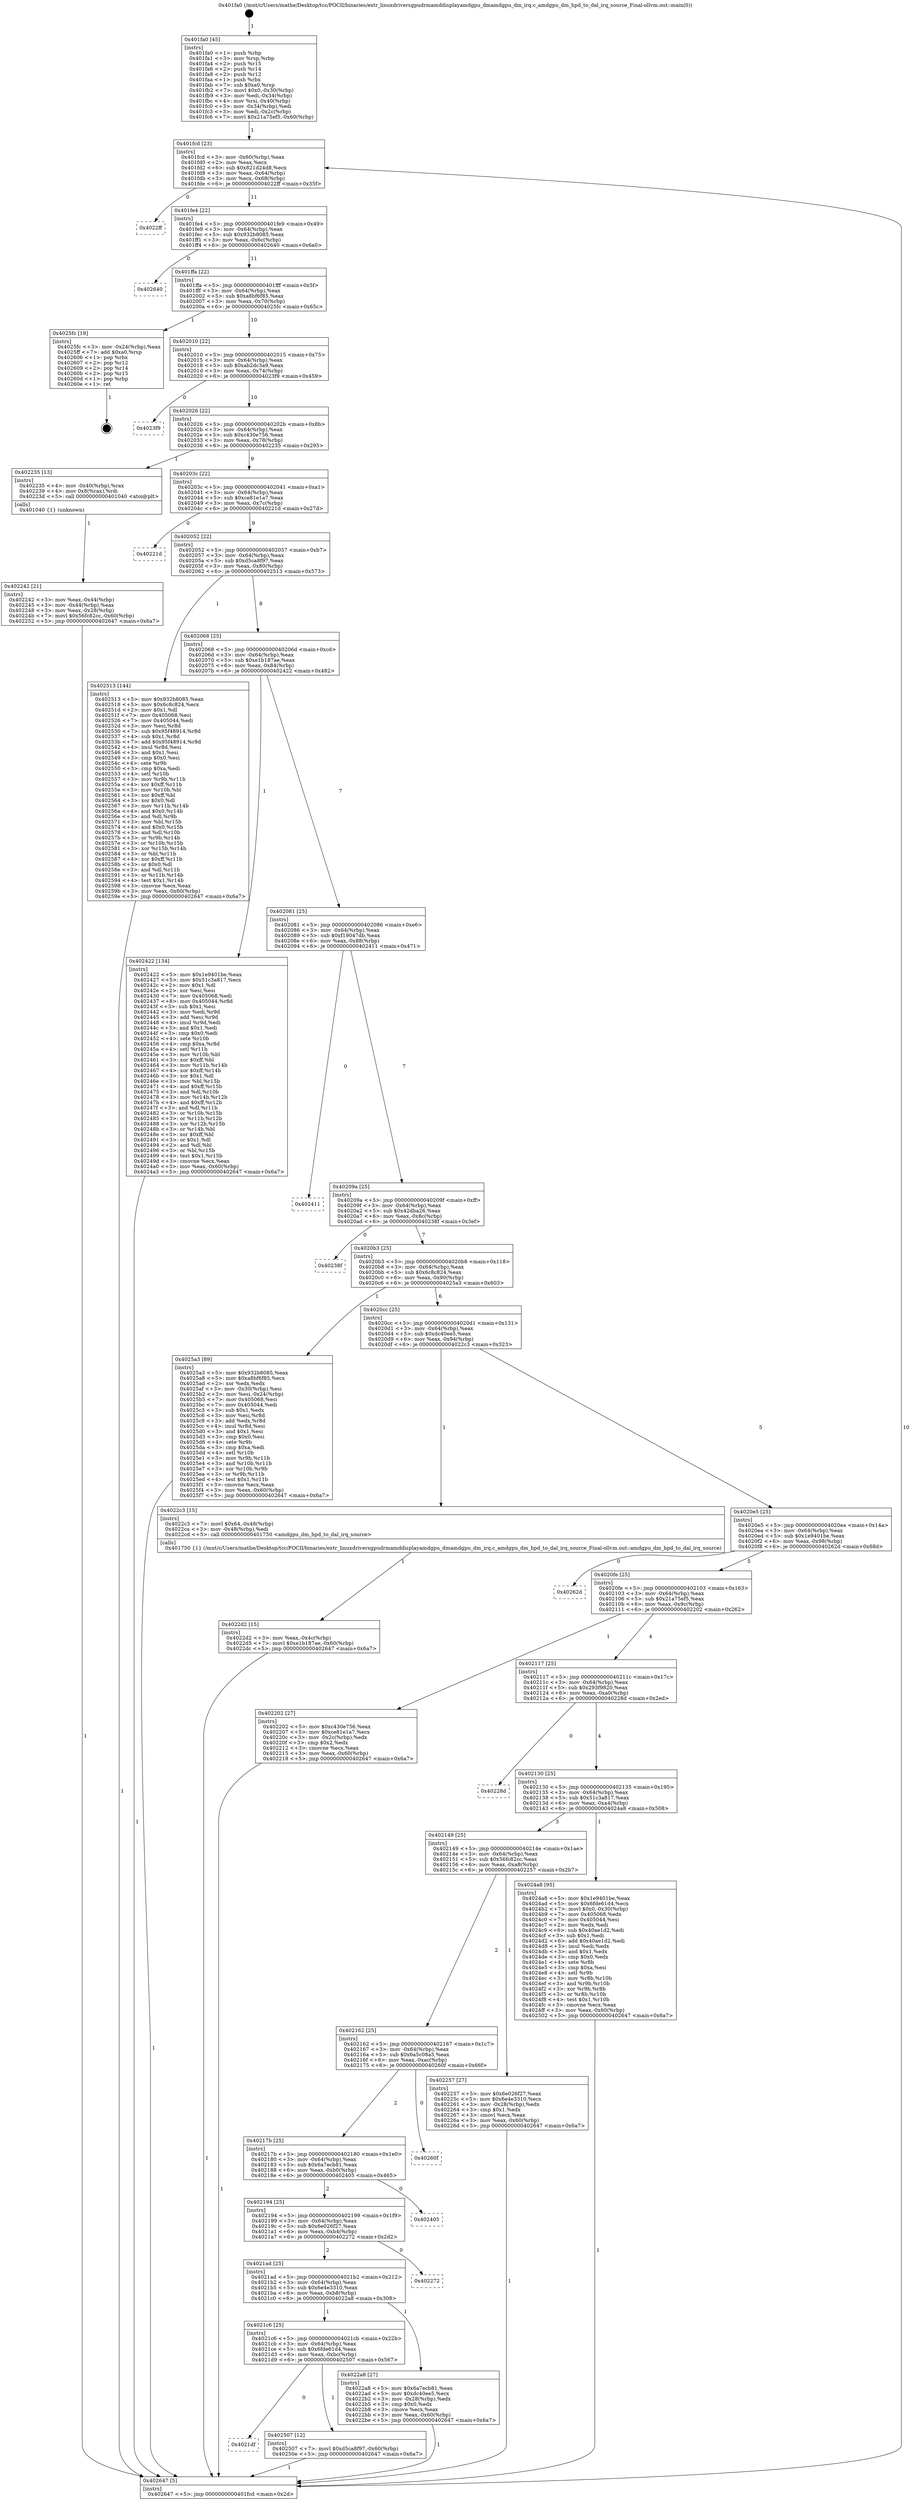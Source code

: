 digraph "0x401fa0" {
  label = "0x401fa0 (/mnt/c/Users/mathe/Desktop/tcc/POCII/binaries/extr_linuxdriversgpudrmamddisplayamdgpu_dmamdgpu_dm_irq.c_amdgpu_dm_hpd_to_dal_irq_source_Final-ollvm.out::main(0))"
  labelloc = "t"
  node[shape=record]

  Entry [label="",width=0.3,height=0.3,shape=circle,fillcolor=black,style=filled]
  "0x401fcd" [label="{
     0x401fcd [23]\l
     | [instrs]\l
     &nbsp;&nbsp;0x401fcd \<+3\>: mov -0x60(%rbp),%eax\l
     &nbsp;&nbsp;0x401fd0 \<+2\>: mov %eax,%ecx\l
     &nbsp;&nbsp;0x401fd2 \<+6\>: sub $0x821d24d8,%ecx\l
     &nbsp;&nbsp;0x401fd8 \<+3\>: mov %eax,-0x64(%rbp)\l
     &nbsp;&nbsp;0x401fdb \<+3\>: mov %ecx,-0x68(%rbp)\l
     &nbsp;&nbsp;0x401fde \<+6\>: je 00000000004022ff \<main+0x35f\>\l
  }"]
  "0x4022ff" [label="{
     0x4022ff\l
  }", style=dashed]
  "0x401fe4" [label="{
     0x401fe4 [22]\l
     | [instrs]\l
     &nbsp;&nbsp;0x401fe4 \<+5\>: jmp 0000000000401fe9 \<main+0x49\>\l
     &nbsp;&nbsp;0x401fe9 \<+3\>: mov -0x64(%rbp),%eax\l
     &nbsp;&nbsp;0x401fec \<+5\>: sub $0x932b8085,%eax\l
     &nbsp;&nbsp;0x401ff1 \<+3\>: mov %eax,-0x6c(%rbp)\l
     &nbsp;&nbsp;0x401ff4 \<+6\>: je 0000000000402640 \<main+0x6a0\>\l
  }"]
  Exit [label="",width=0.3,height=0.3,shape=circle,fillcolor=black,style=filled,peripheries=2]
  "0x402640" [label="{
     0x402640\l
  }", style=dashed]
  "0x401ffa" [label="{
     0x401ffa [22]\l
     | [instrs]\l
     &nbsp;&nbsp;0x401ffa \<+5\>: jmp 0000000000401fff \<main+0x5f\>\l
     &nbsp;&nbsp;0x401fff \<+3\>: mov -0x64(%rbp),%eax\l
     &nbsp;&nbsp;0x402002 \<+5\>: sub $0xa8bf6f85,%eax\l
     &nbsp;&nbsp;0x402007 \<+3\>: mov %eax,-0x70(%rbp)\l
     &nbsp;&nbsp;0x40200a \<+6\>: je 00000000004025fc \<main+0x65c\>\l
  }"]
  "0x4021df" [label="{
     0x4021df\l
  }", style=dashed]
  "0x4025fc" [label="{
     0x4025fc [19]\l
     | [instrs]\l
     &nbsp;&nbsp;0x4025fc \<+3\>: mov -0x24(%rbp),%eax\l
     &nbsp;&nbsp;0x4025ff \<+7\>: add $0xa0,%rsp\l
     &nbsp;&nbsp;0x402606 \<+1\>: pop %rbx\l
     &nbsp;&nbsp;0x402607 \<+2\>: pop %r12\l
     &nbsp;&nbsp;0x402609 \<+2\>: pop %r14\l
     &nbsp;&nbsp;0x40260b \<+2\>: pop %r15\l
     &nbsp;&nbsp;0x40260d \<+1\>: pop %rbp\l
     &nbsp;&nbsp;0x40260e \<+1\>: ret\l
  }"]
  "0x402010" [label="{
     0x402010 [22]\l
     | [instrs]\l
     &nbsp;&nbsp;0x402010 \<+5\>: jmp 0000000000402015 \<main+0x75\>\l
     &nbsp;&nbsp;0x402015 \<+3\>: mov -0x64(%rbp),%eax\l
     &nbsp;&nbsp;0x402018 \<+5\>: sub $0xab2dc3a9,%eax\l
     &nbsp;&nbsp;0x40201d \<+3\>: mov %eax,-0x74(%rbp)\l
     &nbsp;&nbsp;0x402020 \<+6\>: je 00000000004023f9 \<main+0x459\>\l
  }"]
  "0x402507" [label="{
     0x402507 [12]\l
     | [instrs]\l
     &nbsp;&nbsp;0x402507 \<+7\>: movl $0xd5ca8f97,-0x60(%rbp)\l
     &nbsp;&nbsp;0x40250e \<+5\>: jmp 0000000000402647 \<main+0x6a7\>\l
  }"]
  "0x4023f9" [label="{
     0x4023f9\l
  }", style=dashed]
  "0x402026" [label="{
     0x402026 [22]\l
     | [instrs]\l
     &nbsp;&nbsp;0x402026 \<+5\>: jmp 000000000040202b \<main+0x8b\>\l
     &nbsp;&nbsp;0x40202b \<+3\>: mov -0x64(%rbp),%eax\l
     &nbsp;&nbsp;0x40202e \<+5\>: sub $0xc430e756,%eax\l
     &nbsp;&nbsp;0x402033 \<+3\>: mov %eax,-0x78(%rbp)\l
     &nbsp;&nbsp;0x402036 \<+6\>: je 0000000000402235 \<main+0x295\>\l
  }"]
  "0x4022d2" [label="{
     0x4022d2 [15]\l
     | [instrs]\l
     &nbsp;&nbsp;0x4022d2 \<+3\>: mov %eax,-0x4c(%rbp)\l
     &nbsp;&nbsp;0x4022d5 \<+7\>: movl $0xe1b187ae,-0x60(%rbp)\l
     &nbsp;&nbsp;0x4022dc \<+5\>: jmp 0000000000402647 \<main+0x6a7\>\l
  }"]
  "0x402235" [label="{
     0x402235 [13]\l
     | [instrs]\l
     &nbsp;&nbsp;0x402235 \<+4\>: mov -0x40(%rbp),%rax\l
     &nbsp;&nbsp;0x402239 \<+4\>: mov 0x8(%rax),%rdi\l
     &nbsp;&nbsp;0x40223d \<+5\>: call 0000000000401040 \<atoi@plt\>\l
     | [calls]\l
     &nbsp;&nbsp;0x401040 \{1\} (unknown)\l
  }"]
  "0x40203c" [label="{
     0x40203c [22]\l
     | [instrs]\l
     &nbsp;&nbsp;0x40203c \<+5\>: jmp 0000000000402041 \<main+0xa1\>\l
     &nbsp;&nbsp;0x402041 \<+3\>: mov -0x64(%rbp),%eax\l
     &nbsp;&nbsp;0x402044 \<+5\>: sub $0xce81e1a7,%eax\l
     &nbsp;&nbsp;0x402049 \<+3\>: mov %eax,-0x7c(%rbp)\l
     &nbsp;&nbsp;0x40204c \<+6\>: je 000000000040221d \<main+0x27d\>\l
  }"]
  "0x4021c6" [label="{
     0x4021c6 [25]\l
     | [instrs]\l
     &nbsp;&nbsp;0x4021c6 \<+5\>: jmp 00000000004021cb \<main+0x22b\>\l
     &nbsp;&nbsp;0x4021cb \<+3\>: mov -0x64(%rbp),%eax\l
     &nbsp;&nbsp;0x4021ce \<+5\>: sub $0x6fde61d4,%eax\l
     &nbsp;&nbsp;0x4021d3 \<+6\>: mov %eax,-0xbc(%rbp)\l
     &nbsp;&nbsp;0x4021d9 \<+6\>: je 0000000000402507 \<main+0x567\>\l
  }"]
  "0x40221d" [label="{
     0x40221d\l
  }", style=dashed]
  "0x402052" [label="{
     0x402052 [22]\l
     | [instrs]\l
     &nbsp;&nbsp;0x402052 \<+5\>: jmp 0000000000402057 \<main+0xb7\>\l
     &nbsp;&nbsp;0x402057 \<+3\>: mov -0x64(%rbp),%eax\l
     &nbsp;&nbsp;0x40205a \<+5\>: sub $0xd5ca8f97,%eax\l
     &nbsp;&nbsp;0x40205f \<+3\>: mov %eax,-0x80(%rbp)\l
     &nbsp;&nbsp;0x402062 \<+6\>: je 0000000000402513 \<main+0x573\>\l
  }"]
  "0x4022a8" [label="{
     0x4022a8 [27]\l
     | [instrs]\l
     &nbsp;&nbsp;0x4022a8 \<+5\>: mov $0x6a7ecb81,%eax\l
     &nbsp;&nbsp;0x4022ad \<+5\>: mov $0xdc40ee5,%ecx\l
     &nbsp;&nbsp;0x4022b2 \<+3\>: mov -0x28(%rbp),%edx\l
     &nbsp;&nbsp;0x4022b5 \<+3\>: cmp $0x0,%edx\l
     &nbsp;&nbsp;0x4022b8 \<+3\>: cmove %ecx,%eax\l
     &nbsp;&nbsp;0x4022bb \<+3\>: mov %eax,-0x60(%rbp)\l
     &nbsp;&nbsp;0x4022be \<+5\>: jmp 0000000000402647 \<main+0x6a7\>\l
  }"]
  "0x402513" [label="{
     0x402513 [144]\l
     | [instrs]\l
     &nbsp;&nbsp;0x402513 \<+5\>: mov $0x932b8085,%eax\l
     &nbsp;&nbsp;0x402518 \<+5\>: mov $0x6c8c824,%ecx\l
     &nbsp;&nbsp;0x40251d \<+2\>: mov $0x1,%dl\l
     &nbsp;&nbsp;0x40251f \<+7\>: mov 0x405068,%esi\l
     &nbsp;&nbsp;0x402526 \<+7\>: mov 0x405044,%edi\l
     &nbsp;&nbsp;0x40252d \<+3\>: mov %esi,%r8d\l
     &nbsp;&nbsp;0x402530 \<+7\>: sub $0x95f48914,%r8d\l
     &nbsp;&nbsp;0x402537 \<+4\>: sub $0x1,%r8d\l
     &nbsp;&nbsp;0x40253b \<+7\>: add $0x95f48914,%r8d\l
     &nbsp;&nbsp;0x402542 \<+4\>: imul %r8d,%esi\l
     &nbsp;&nbsp;0x402546 \<+3\>: and $0x1,%esi\l
     &nbsp;&nbsp;0x402549 \<+3\>: cmp $0x0,%esi\l
     &nbsp;&nbsp;0x40254c \<+4\>: sete %r9b\l
     &nbsp;&nbsp;0x402550 \<+3\>: cmp $0xa,%edi\l
     &nbsp;&nbsp;0x402553 \<+4\>: setl %r10b\l
     &nbsp;&nbsp;0x402557 \<+3\>: mov %r9b,%r11b\l
     &nbsp;&nbsp;0x40255a \<+4\>: xor $0xff,%r11b\l
     &nbsp;&nbsp;0x40255e \<+3\>: mov %r10b,%bl\l
     &nbsp;&nbsp;0x402561 \<+3\>: xor $0xff,%bl\l
     &nbsp;&nbsp;0x402564 \<+3\>: xor $0x0,%dl\l
     &nbsp;&nbsp;0x402567 \<+3\>: mov %r11b,%r14b\l
     &nbsp;&nbsp;0x40256a \<+4\>: and $0x0,%r14b\l
     &nbsp;&nbsp;0x40256e \<+3\>: and %dl,%r9b\l
     &nbsp;&nbsp;0x402571 \<+3\>: mov %bl,%r15b\l
     &nbsp;&nbsp;0x402574 \<+4\>: and $0x0,%r15b\l
     &nbsp;&nbsp;0x402578 \<+3\>: and %dl,%r10b\l
     &nbsp;&nbsp;0x40257b \<+3\>: or %r9b,%r14b\l
     &nbsp;&nbsp;0x40257e \<+3\>: or %r10b,%r15b\l
     &nbsp;&nbsp;0x402581 \<+3\>: xor %r15b,%r14b\l
     &nbsp;&nbsp;0x402584 \<+3\>: or %bl,%r11b\l
     &nbsp;&nbsp;0x402587 \<+4\>: xor $0xff,%r11b\l
     &nbsp;&nbsp;0x40258b \<+3\>: or $0x0,%dl\l
     &nbsp;&nbsp;0x40258e \<+3\>: and %dl,%r11b\l
     &nbsp;&nbsp;0x402591 \<+3\>: or %r11b,%r14b\l
     &nbsp;&nbsp;0x402594 \<+4\>: test $0x1,%r14b\l
     &nbsp;&nbsp;0x402598 \<+3\>: cmovne %ecx,%eax\l
     &nbsp;&nbsp;0x40259b \<+3\>: mov %eax,-0x60(%rbp)\l
     &nbsp;&nbsp;0x40259e \<+5\>: jmp 0000000000402647 \<main+0x6a7\>\l
  }"]
  "0x402068" [label="{
     0x402068 [25]\l
     | [instrs]\l
     &nbsp;&nbsp;0x402068 \<+5\>: jmp 000000000040206d \<main+0xcd\>\l
     &nbsp;&nbsp;0x40206d \<+3\>: mov -0x64(%rbp),%eax\l
     &nbsp;&nbsp;0x402070 \<+5\>: sub $0xe1b187ae,%eax\l
     &nbsp;&nbsp;0x402075 \<+6\>: mov %eax,-0x84(%rbp)\l
     &nbsp;&nbsp;0x40207b \<+6\>: je 0000000000402422 \<main+0x482\>\l
  }"]
  "0x4021ad" [label="{
     0x4021ad [25]\l
     | [instrs]\l
     &nbsp;&nbsp;0x4021ad \<+5\>: jmp 00000000004021b2 \<main+0x212\>\l
     &nbsp;&nbsp;0x4021b2 \<+3\>: mov -0x64(%rbp),%eax\l
     &nbsp;&nbsp;0x4021b5 \<+5\>: sub $0x6e4e3310,%eax\l
     &nbsp;&nbsp;0x4021ba \<+6\>: mov %eax,-0xb8(%rbp)\l
     &nbsp;&nbsp;0x4021c0 \<+6\>: je 00000000004022a8 \<main+0x308\>\l
  }"]
  "0x402422" [label="{
     0x402422 [134]\l
     | [instrs]\l
     &nbsp;&nbsp;0x402422 \<+5\>: mov $0x1e9401be,%eax\l
     &nbsp;&nbsp;0x402427 \<+5\>: mov $0x51c3a817,%ecx\l
     &nbsp;&nbsp;0x40242c \<+2\>: mov $0x1,%dl\l
     &nbsp;&nbsp;0x40242e \<+2\>: xor %esi,%esi\l
     &nbsp;&nbsp;0x402430 \<+7\>: mov 0x405068,%edi\l
     &nbsp;&nbsp;0x402437 \<+8\>: mov 0x405044,%r8d\l
     &nbsp;&nbsp;0x40243f \<+3\>: sub $0x1,%esi\l
     &nbsp;&nbsp;0x402442 \<+3\>: mov %edi,%r9d\l
     &nbsp;&nbsp;0x402445 \<+3\>: add %esi,%r9d\l
     &nbsp;&nbsp;0x402448 \<+4\>: imul %r9d,%edi\l
     &nbsp;&nbsp;0x40244c \<+3\>: and $0x1,%edi\l
     &nbsp;&nbsp;0x40244f \<+3\>: cmp $0x0,%edi\l
     &nbsp;&nbsp;0x402452 \<+4\>: sete %r10b\l
     &nbsp;&nbsp;0x402456 \<+4\>: cmp $0xa,%r8d\l
     &nbsp;&nbsp;0x40245a \<+4\>: setl %r11b\l
     &nbsp;&nbsp;0x40245e \<+3\>: mov %r10b,%bl\l
     &nbsp;&nbsp;0x402461 \<+3\>: xor $0xff,%bl\l
     &nbsp;&nbsp;0x402464 \<+3\>: mov %r11b,%r14b\l
     &nbsp;&nbsp;0x402467 \<+4\>: xor $0xff,%r14b\l
     &nbsp;&nbsp;0x40246b \<+3\>: xor $0x1,%dl\l
     &nbsp;&nbsp;0x40246e \<+3\>: mov %bl,%r15b\l
     &nbsp;&nbsp;0x402471 \<+4\>: and $0xff,%r15b\l
     &nbsp;&nbsp;0x402475 \<+3\>: and %dl,%r10b\l
     &nbsp;&nbsp;0x402478 \<+3\>: mov %r14b,%r12b\l
     &nbsp;&nbsp;0x40247b \<+4\>: and $0xff,%r12b\l
     &nbsp;&nbsp;0x40247f \<+3\>: and %dl,%r11b\l
     &nbsp;&nbsp;0x402482 \<+3\>: or %r10b,%r15b\l
     &nbsp;&nbsp;0x402485 \<+3\>: or %r11b,%r12b\l
     &nbsp;&nbsp;0x402488 \<+3\>: xor %r12b,%r15b\l
     &nbsp;&nbsp;0x40248b \<+3\>: or %r14b,%bl\l
     &nbsp;&nbsp;0x40248e \<+3\>: xor $0xff,%bl\l
     &nbsp;&nbsp;0x402491 \<+3\>: or $0x1,%dl\l
     &nbsp;&nbsp;0x402494 \<+2\>: and %dl,%bl\l
     &nbsp;&nbsp;0x402496 \<+3\>: or %bl,%r15b\l
     &nbsp;&nbsp;0x402499 \<+4\>: test $0x1,%r15b\l
     &nbsp;&nbsp;0x40249d \<+3\>: cmovne %ecx,%eax\l
     &nbsp;&nbsp;0x4024a0 \<+3\>: mov %eax,-0x60(%rbp)\l
     &nbsp;&nbsp;0x4024a3 \<+5\>: jmp 0000000000402647 \<main+0x6a7\>\l
  }"]
  "0x402081" [label="{
     0x402081 [25]\l
     | [instrs]\l
     &nbsp;&nbsp;0x402081 \<+5\>: jmp 0000000000402086 \<main+0xe6\>\l
     &nbsp;&nbsp;0x402086 \<+3\>: mov -0x64(%rbp),%eax\l
     &nbsp;&nbsp;0x402089 \<+5\>: sub $0xf19047db,%eax\l
     &nbsp;&nbsp;0x40208e \<+6\>: mov %eax,-0x88(%rbp)\l
     &nbsp;&nbsp;0x402094 \<+6\>: je 0000000000402411 \<main+0x471\>\l
  }"]
  "0x402272" [label="{
     0x402272\l
  }", style=dashed]
  "0x402411" [label="{
     0x402411\l
  }", style=dashed]
  "0x40209a" [label="{
     0x40209a [25]\l
     | [instrs]\l
     &nbsp;&nbsp;0x40209a \<+5\>: jmp 000000000040209f \<main+0xff\>\l
     &nbsp;&nbsp;0x40209f \<+3\>: mov -0x64(%rbp),%eax\l
     &nbsp;&nbsp;0x4020a2 \<+5\>: sub $0x42dba26,%eax\l
     &nbsp;&nbsp;0x4020a7 \<+6\>: mov %eax,-0x8c(%rbp)\l
     &nbsp;&nbsp;0x4020ad \<+6\>: je 000000000040238f \<main+0x3ef\>\l
  }"]
  "0x402194" [label="{
     0x402194 [25]\l
     | [instrs]\l
     &nbsp;&nbsp;0x402194 \<+5\>: jmp 0000000000402199 \<main+0x1f9\>\l
     &nbsp;&nbsp;0x402199 \<+3\>: mov -0x64(%rbp),%eax\l
     &nbsp;&nbsp;0x40219c \<+5\>: sub $0x6e026f27,%eax\l
     &nbsp;&nbsp;0x4021a1 \<+6\>: mov %eax,-0xb4(%rbp)\l
     &nbsp;&nbsp;0x4021a7 \<+6\>: je 0000000000402272 \<main+0x2d2\>\l
  }"]
  "0x40238f" [label="{
     0x40238f\l
  }", style=dashed]
  "0x4020b3" [label="{
     0x4020b3 [25]\l
     | [instrs]\l
     &nbsp;&nbsp;0x4020b3 \<+5\>: jmp 00000000004020b8 \<main+0x118\>\l
     &nbsp;&nbsp;0x4020b8 \<+3\>: mov -0x64(%rbp),%eax\l
     &nbsp;&nbsp;0x4020bb \<+5\>: sub $0x6c8c824,%eax\l
     &nbsp;&nbsp;0x4020c0 \<+6\>: mov %eax,-0x90(%rbp)\l
     &nbsp;&nbsp;0x4020c6 \<+6\>: je 00000000004025a3 \<main+0x603\>\l
  }"]
  "0x402405" [label="{
     0x402405\l
  }", style=dashed]
  "0x4025a3" [label="{
     0x4025a3 [89]\l
     | [instrs]\l
     &nbsp;&nbsp;0x4025a3 \<+5\>: mov $0x932b8085,%eax\l
     &nbsp;&nbsp;0x4025a8 \<+5\>: mov $0xa8bf6f85,%ecx\l
     &nbsp;&nbsp;0x4025ad \<+2\>: xor %edx,%edx\l
     &nbsp;&nbsp;0x4025af \<+3\>: mov -0x30(%rbp),%esi\l
     &nbsp;&nbsp;0x4025b2 \<+3\>: mov %esi,-0x24(%rbp)\l
     &nbsp;&nbsp;0x4025b5 \<+7\>: mov 0x405068,%esi\l
     &nbsp;&nbsp;0x4025bc \<+7\>: mov 0x405044,%edi\l
     &nbsp;&nbsp;0x4025c3 \<+3\>: sub $0x1,%edx\l
     &nbsp;&nbsp;0x4025c6 \<+3\>: mov %esi,%r8d\l
     &nbsp;&nbsp;0x4025c9 \<+3\>: add %edx,%r8d\l
     &nbsp;&nbsp;0x4025cc \<+4\>: imul %r8d,%esi\l
     &nbsp;&nbsp;0x4025d0 \<+3\>: and $0x1,%esi\l
     &nbsp;&nbsp;0x4025d3 \<+3\>: cmp $0x0,%esi\l
     &nbsp;&nbsp;0x4025d6 \<+4\>: sete %r9b\l
     &nbsp;&nbsp;0x4025da \<+3\>: cmp $0xa,%edi\l
     &nbsp;&nbsp;0x4025dd \<+4\>: setl %r10b\l
     &nbsp;&nbsp;0x4025e1 \<+3\>: mov %r9b,%r11b\l
     &nbsp;&nbsp;0x4025e4 \<+3\>: and %r10b,%r11b\l
     &nbsp;&nbsp;0x4025e7 \<+3\>: xor %r10b,%r9b\l
     &nbsp;&nbsp;0x4025ea \<+3\>: or %r9b,%r11b\l
     &nbsp;&nbsp;0x4025ed \<+4\>: test $0x1,%r11b\l
     &nbsp;&nbsp;0x4025f1 \<+3\>: cmovne %ecx,%eax\l
     &nbsp;&nbsp;0x4025f4 \<+3\>: mov %eax,-0x60(%rbp)\l
     &nbsp;&nbsp;0x4025f7 \<+5\>: jmp 0000000000402647 \<main+0x6a7\>\l
  }"]
  "0x4020cc" [label="{
     0x4020cc [25]\l
     | [instrs]\l
     &nbsp;&nbsp;0x4020cc \<+5\>: jmp 00000000004020d1 \<main+0x131\>\l
     &nbsp;&nbsp;0x4020d1 \<+3\>: mov -0x64(%rbp),%eax\l
     &nbsp;&nbsp;0x4020d4 \<+5\>: sub $0xdc40ee5,%eax\l
     &nbsp;&nbsp;0x4020d9 \<+6\>: mov %eax,-0x94(%rbp)\l
     &nbsp;&nbsp;0x4020df \<+6\>: je 00000000004022c3 \<main+0x323\>\l
  }"]
  "0x40217b" [label="{
     0x40217b [25]\l
     | [instrs]\l
     &nbsp;&nbsp;0x40217b \<+5\>: jmp 0000000000402180 \<main+0x1e0\>\l
     &nbsp;&nbsp;0x402180 \<+3\>: mov -0x64(%rbp),%eax\l
     &nbsp;&nbsp;0x402183 \<+5\>: sub $0x6a7ecb81,%eax\l
     &nbsp;&nbsp;0x402188 \<+6\>: mov %eax,-0xb0(%rbp)\l
     &nbsp;&nbsp;0x40218e \<+6\>: je 0000000000402405 \<main+0x465\>\l
  }"]
  "0x4022c3" [label="{
     0x4022c3 [15]\l
     | [instrs]\l
     &nbsp;&nbsp;0x4022c3 \<+7\>: movl $0x64,-0x48(%rbp)\l
     &nbsp;&nbsp;0x4022ca \<+3\>: mov -0x48(%rbp),%edi\l
     &nbsp;&nbsp;0x4022cd \<+5\>: call 0000000000401750 \<amdgpu_dm_hpd_to_dal_irq_source\>\l
     | [calls]\l
     &nbsp;&nbsp;0x401750 \{1\} (/mnt/c/Users/mathe/Desktop/tcc/POCII/binaries/extr_linuxdriversgpudrmamddisplayamdgpu_dmamdgpu_dm_irq.c_amdgpu_dm_hpd_to_dal_irq_source_Final-ollvm.out::amdgpu_dm_hpd_to_dal_irq_source)\l
  }"]
  "0x4020e5" [label="{
     0x4020e5 [25]\l
     | [instrs]\l
     &nbsp;&nbsp;0x4020e5 \<+5\>: jmp 00000000004020ea \<main+0x14a\>\l
     &nbsp;&nbsp;0x4020ea \<+3\>: mov -0x64(%rbp),%eax\l
     &nbsp;&nbsp;0x4020ed \<+5\>: sub $0x1e9401be,%eax\l
     &nbsp;&nbsp;0x4020f2 \<+6\>: mov %eax,-0x98(%rbp)\l
     &nbsp;&nbsp;0x4020f8 \<+6\>: je 000000000040262d \<main+0x68d\>\l
  }"]
  "0x40260f" [label="{
     0x40260f\l
  }", style=dashed]
  "0x40262d" [label="{
     0x40262d\l
  }", style=dashed]
  "0x4020fe" [label="{
     0x4020fe [25]\l
     | [instrs]\l
     &nbsp;&nbsp;0x4020fe \<+5\>: jmp 0000000000402103 \<main+0x163\>\l
     &nbsp;&nbsp;0x402103 \<+3\>: mov -0x64(%rbp),%eax\l
     &nbsp;&nbsp;0x402106 \<+5\>: sub $0x21a75ef5,%eax\l
     &nbsp;&nbsp;0x40210b \<+6\>: mov %eax,-0x9c(%rbp)\l
     &nbsp;&nbsp;0x402111 \<+6\>: je 0000000000402202 \<main+0x262\>\l
  }"]
  "0x402162" [label="{
     0x402162 [25]\l
     | [instrs]\l
     &nbsp;&nbsp;0x402162 \<+5\>: jmp 0000000000402167 \<main+0x1c7\>\l
     &nbsp;&nbsp;0x402167 \<+3\>: mov -0x64(%rbp),%eax\l
     &nbsp;&nbsp;0x40216a \<+5\>: sub $0x6a5c08a3,%eax\l
     &nbsp;&nbsp;0x40216f \<+6\>: mov %eax,-0xac(%rbp)\l
     &nbsp;&nbsp;0x402175 \<+6\>: je 000000000040260f \<main+0x66f\>\l
  }"]
  "0x402202" [label="{
     0x402202 [27]\l
     | [instrs]\l
     &nbsp;&nbsp;0x402202 \<+5\>: mov $0xc430e756,%eax\l
     &nbsp;&nbsp;0x402207 \<+5\>: mov $0xce81e1a7,%ecx\l
     &nbsp;&nbsp;0x40220c \<+3\>: mov -0x2c(%rbp),%edx\l
     &nbsp;&nbsp;0x40220f \<+3\>: cmp $0x2,%edx\l
     &nbsp;&nbsp;0x402212 \<+3\>: cmovne %ecx,%eax\l
     &nbsp;&nbsp;0x402215 \<+3\>: mov %eax,-0x60(%rbp)\l
     &nbsp;&nbsp;0x402218 \<+5\>: jmp 0000000000402647 \<main+0x6a7\>\l
  }"]
  "0x402117" [label="{
     0x402117 [25]\l
     | [instrs]\l
     &nbsp;&nbsp;0x402117 \<+5\>: jmp 000000000040211c \<main+0x17c\>\l
     &nbsp;&nbsp;0x40211c \<+3\>: mov -0x64(%rbp),%eax\l
     &nbsp;&nbsp;0x40211f \<+5\>: sub $0x293f9820,%eax\l
     &nbsp;&nbsp;0x402124 \<+6\>: mov %eax,-0xa0(%rbp)\l
     &nbsp;&nbsp;0x40212a \<+6\>: je 000000000040228d \<main+0x2ed\>\l
  }"]
  "0x402647" [label="{
     0x402647 [5]\l
     | [instrs]\l
     &nbsp;&nbsp;0x402647 \<+5\>: jmp 0000000000401fcd \<main+0x2d\>\l
  }"]
  "0x401fa0" [label="{
     0x401fa0 [45]\l
     | [instrs]\l
     &nbsp;&nbsp;0x401fa0 \<+1\>: push %rbp\l
     &nbsp;&nbsp;0x401fa1 \<+3\>: mov %rsp,%rbp\l
     &nbsp;&nbsp;0x401fa4 \<+2\>: push %r15\l
     &nbsp;&nbsp;0x401fa6 \<+2\>: push %r14\l
     &nbsp;&nbsp;0x401fa8 \<+2\>: push %r12\l
     &nbsp;&nbsp;0x401faa \<+1\>: push %rbx\l
     &nbsp;&nbsp;0x401fab \<+7\>: sub $0xa0,%rsp\l
     &nbsp;&nbsp;0x401fb2 \<+7\>: movl $0x0,-0x30(%rbp)\l
     &nbsp;&nbsp;0x401fb9 \<+3\>: mov %edi,-0x34(%rbp)\l
     &nbsp;&nbsp;0x401fbc \<+4\>: mov %rsi,-0x40(%rbp)\l
     &nbsp;&nbsp;0x401fc0 \<+3\>: mov -0x34(%rbp),%edi\l
     &nbsp;&nbsp;0x401fc3 \<+3\>: mov %edi,-0x2c(%rbp)\l
     &nbsp;&nbsp;0x401fc6 \<+7\>: movl $0x21a75ef5,-0x60(%rbp)\l
  }"]
  "0x402242" [label="{
     0x402242 [21]\l
     | [instrs]\l
     &nbsp;&nbsp;0x402242 \<+3\>: mov %eax,-0x44(%rbp)\l
     &nbsp;&nbsp;0x402245 \<+3\>: mov -0x44(%rbp),%eax\l
     &nbsp;&nbsp;0x402248 \<+3\>: mov %eax,-0x28(%rbp)\l
     &nbsp;&nbsp;0x40224b \<+7\>: movl $0x56fc82cc,-0x60(%rbp)\l
     &nbsp;&nbsp;0x402252 \<+5\>: jmp 0000000000402647 \<main+0x6a7\>\l
  }"]
  "0x402257" [label="{
     0x402257 [27]\l
     | [instrs]\l
     &nbsp;&nbsp;0x402257 \<+5\>: mov $0x6e026f27,%eax\l
     &nbsp;&nbsp;0x40225c \<+5\>: mov $0x6e4e3310,%ecx\l
     &nbsp;&nbsp;0x402261 \<+3\>: mov -0x28(%rbp),%edx\l
     &nbsp;&nbsp;0x402264 \<+3\>: cmp $0x1,%edx\l
     &nbsp;&nbsp;0x402267 \<+3\>: cmovl %ecx,%eax\l
     &nbsp;&nbsp;0x40226a \<+3\>: mov %eax,-0x60(%rbp)\l
     &nbsp;&nbsp;0x40226d \<+5\>: jmp 0000000000402647 \<main+0x6a7\>\l
  }"]
  "0x40228d" [label="{
     0x40228d\l
  }", style=dashed]
  "0x402130" [label="{
     0x402130 [25]\l
     | [instrs]\l
     &nbsp;&nbsp;0x402130 \<+5\>: jmp 0000000000402135 \<main+0x195\>\l
     &nbsp;&nbsp;0x402135 \<+3\>: mov -0x64(%rbp),%eax\l
     &nbsp;&nbsp;0x402138 \<+5\>: sub $0x51c3a817,%eax\l
     &nbsp;&nbsp;0x40213d \<+6\>: mov %eax,-0xa4(%rbp)\l
     &nbsp;&nbsp;0x402143 \<+6\>: je 00000000004024a8 \<main+0x508\>\l
  }"]
  "0x402149" [label="{
     0x402149 [25]\l
     | [instrs]\l
     &nbsp;&nbsp;0x402149 \<+5\>: jmp 000000000040214e \<main+0x1ae\>\l
     &nbsp;&nbsp;0x40214e \<+3\>: mov -0x64(%rbp),%eax\l
     &nbsp;&nbsp;0x402151 \<+5\>: sub $0x56fc82cc,%eax\l
     &nbsp;&nbsp;0x402156 \<+6\>: mov %eax,-0xa8(%rbp)\l
     &nbsp;&nbsp;0x40215c \<+6\>: je 0000000000402257 \<main+0x2b7\>\l
  }"]
  "0x4024a8" [label="{
     0x4024a8 [95]\l
     | [instrs]\l
     &nbsp;&nbsp;0x4024a8 \<+5\>: mov $0x1e9401be,%eax\l
     &nbsp;&nbsp;0x4024ad \<+5\>: mov $0x6fde61d4,%ecx\l
     &nbsp;&nbsp;0x4024b2 \<+7\>: movl $0x0,-0x30(%rbp)\l
     &nbsp;&nbsp;0x4024b9 \<+7\>: mov 0x405068,%edx\l
     &nbsp;&nbsp;0x4024c0 \<+7\>: mov 0x405044,%esi\l
     &nbsp;&nbsp;0x4024c7 \<+2\>: mov %edx,%edi\l
     &nbsp;&nbsp;0x4024c9 \<+6\>: sub $0x40ae1d2,%edi\l
     &nbsp;&nbsp;0x4024cf \<+3\>: sub $0x1,%edi\l
     &nbsp;&nbsp;0x4024d2 \<+6\>: add $0x40ae1d2,%edi\l
     &nbsp;&nbsp;0x4024d8 \<+3\>: imul %edi,%edx\l
     &nbsp;&nbsp;0x4024db \<+3\>: and $0x1,%edx\l
     &nbsp;&nbsp;0x4024de \<+3\>: cmp $0x0,%edx\l
     &nbsp;&nbsp;0x4024e1 \<+4\>: sete %r8b\l
     &nbsp;&nbsp;0x4024e5 \<+3\>: cmp $0xa,%esi\l
     &nbsp;&nbsp;0x4024e8 \<+4\>: setl %r9b\l
     &nbsp;&nbsp;0x4024ec \<+3\>: mov %r8b,%r10b\l
     &nbsp;&nbsp;0x4024ef \<+3\>: and %r9b,%r10b\l
     &nbsp;&nbsp;0x4024f2 \<+3\>: xor %r9b,%r8b\l
     &nbsp;&nbsp;0x4024f5 \<+3\>: or %r8b,%r10b\l
     &nbsp;&nbsp;0x4024f8 \<+4\>: test $0x1,%r10b\l
     &nbsp;&nbsp;0x4024fc \<+3\>: cmovne %ecx,%eax\l
     &nbsp;&nbsp;0x4024ff \<+3\>: mov %eax,-0x60(%rbp)\l
     &nbsp;&nbsp;0x402502 \<+5\>: jmp 0000000000402647 \<main+0x6a7\>\l
  }"]
  Entry -> "0x401fa0" [label=" 1"]
  "0x401fcd" -> "0x4022ff" [label=" 0"]
  "0x401fcd" -> "0x401fe4" [label=" 11"]
  "0x4025fc" -> Exit [label=" 1"]
  "0x401fe4" -> "0x402640" [label=" 0"]
  "0x401fe4" -> "0x401ffa" [label=" 11"]
  "0x4025a3" -> "0x402647" [label=" 1"]
  "0x401ffa" -> "0x4025fc" [label=" 1"]
  "0x401ffa" -> "0x402010" [label=" 10"]
  "0x402513" -> "0x402647" [label=" 1"]
  "0x402010" -> "0x4023f9" [label=" 0"]
  "0x402010" -> "0x402026" [label=" 10"]
  "0x402507" -> "0x402647" [label=" 1"]
  "0x402026" -> "0x402235" [label=" 1"]
  "0x402026" -> "0x40203c" [label=" 9"]
  "0x4021c6" -> "0x402507" [label=" 1"]
  "0x40203c" -> "0x40221d" [label=" 0"]
  "0x40203c" -> "0x402052" [label=" 9"]
  "0x4021c6" -> "0x4021df" [label=" 0"]
  "0x402052" -> "0x402513" [label=" 1"]
  "0x402052" -> "0x402068" [label=" 8"]
  "0x4024a8" -> "0x402647" [label=" 1"]
  "0x402068" -> "0x402422" [label=" 1"]
  "0x402068" -> "0x402081" [label=" 7"]
  "0x4022d2" -> "0x402647" [label=" 1"]
  "0x402081" -> "0x402411" [label=" 0"]
  "0x402081" -> "0x40209a" [label=" 7"]
  "0x4022c3" -> "0x4022d2" [label=" 1"]
  "0x40209a" -> "0x40238f" [label=" 0"]
  "0x40209a" -> "0x4020b3" [label=" 7"]
  "0x4021ad" -> "0x4021c6" [label=" 1"]
  "0x4020b3" -> "0x4025a3" [label=" 1"]
  "0x4020b3" -> "0x4020cc" [label=" 6"]
  "0x4021ad" -> "0x4022a8" [label=" 1"]
  "0x4020cc" -> "0x4022c3" [label=" 1"]
  "0x4020cc" -> "0x4020e5" [label=" 5"]
  "0x402194" -> "0x4021ad" [label=" 2"]
  "0x4020e5" -> "0x40262d" [label=" 0"]
  "0x4020e5" -> "0x4020fe" [label=" 5"]
  "0x402194" -> "0x402272" [label=" 0"]
  "0x4020fe" -> "0x402202" [label=" 1"]
  "0x4020fe" -> "0x402117" [label=" 4"]
  "0x402202" -> "0x402647" [label=" 1"]
  "0x401fa0" -> "0x401fcd" [label=" 1"]
  "0x402647" -> "0x401fcd" [label=" 10"]
  "0x402235" -> "0x402242" [label=" 1"]
  "0x402242" -> "0x402647" [label=" 1"]
  "0x40217b" -> "0x402194" [label=" 2"]
  "0x402117" -> "0x40228d" [label=" 0"]
  "0x402117" -> "0x402130" [label=" 4"]
  "0x40217b" -> "0x402405" [label=" 0"]
  "0x402130" -> "0x4024a8" [label=" 1"]
  "0x402130" -> "0x402149" [label=" 3"]
  "0x402422" -> "0x402647" [label=" 1"]
  "0x402149" -> "0x402257" [label=" 1"]
  "0x402149" -> "0x402162" [label=" 2"]
  "0x402257" -> "0x402647" [label=" 1"]
  "0x4022a8" -> "0x402647" [label=" 1"]
  "0x402162" -> "0x40260f" [label=" 0"]
  "0x402162" -> "0x40217b" [label=" 2"]
}
